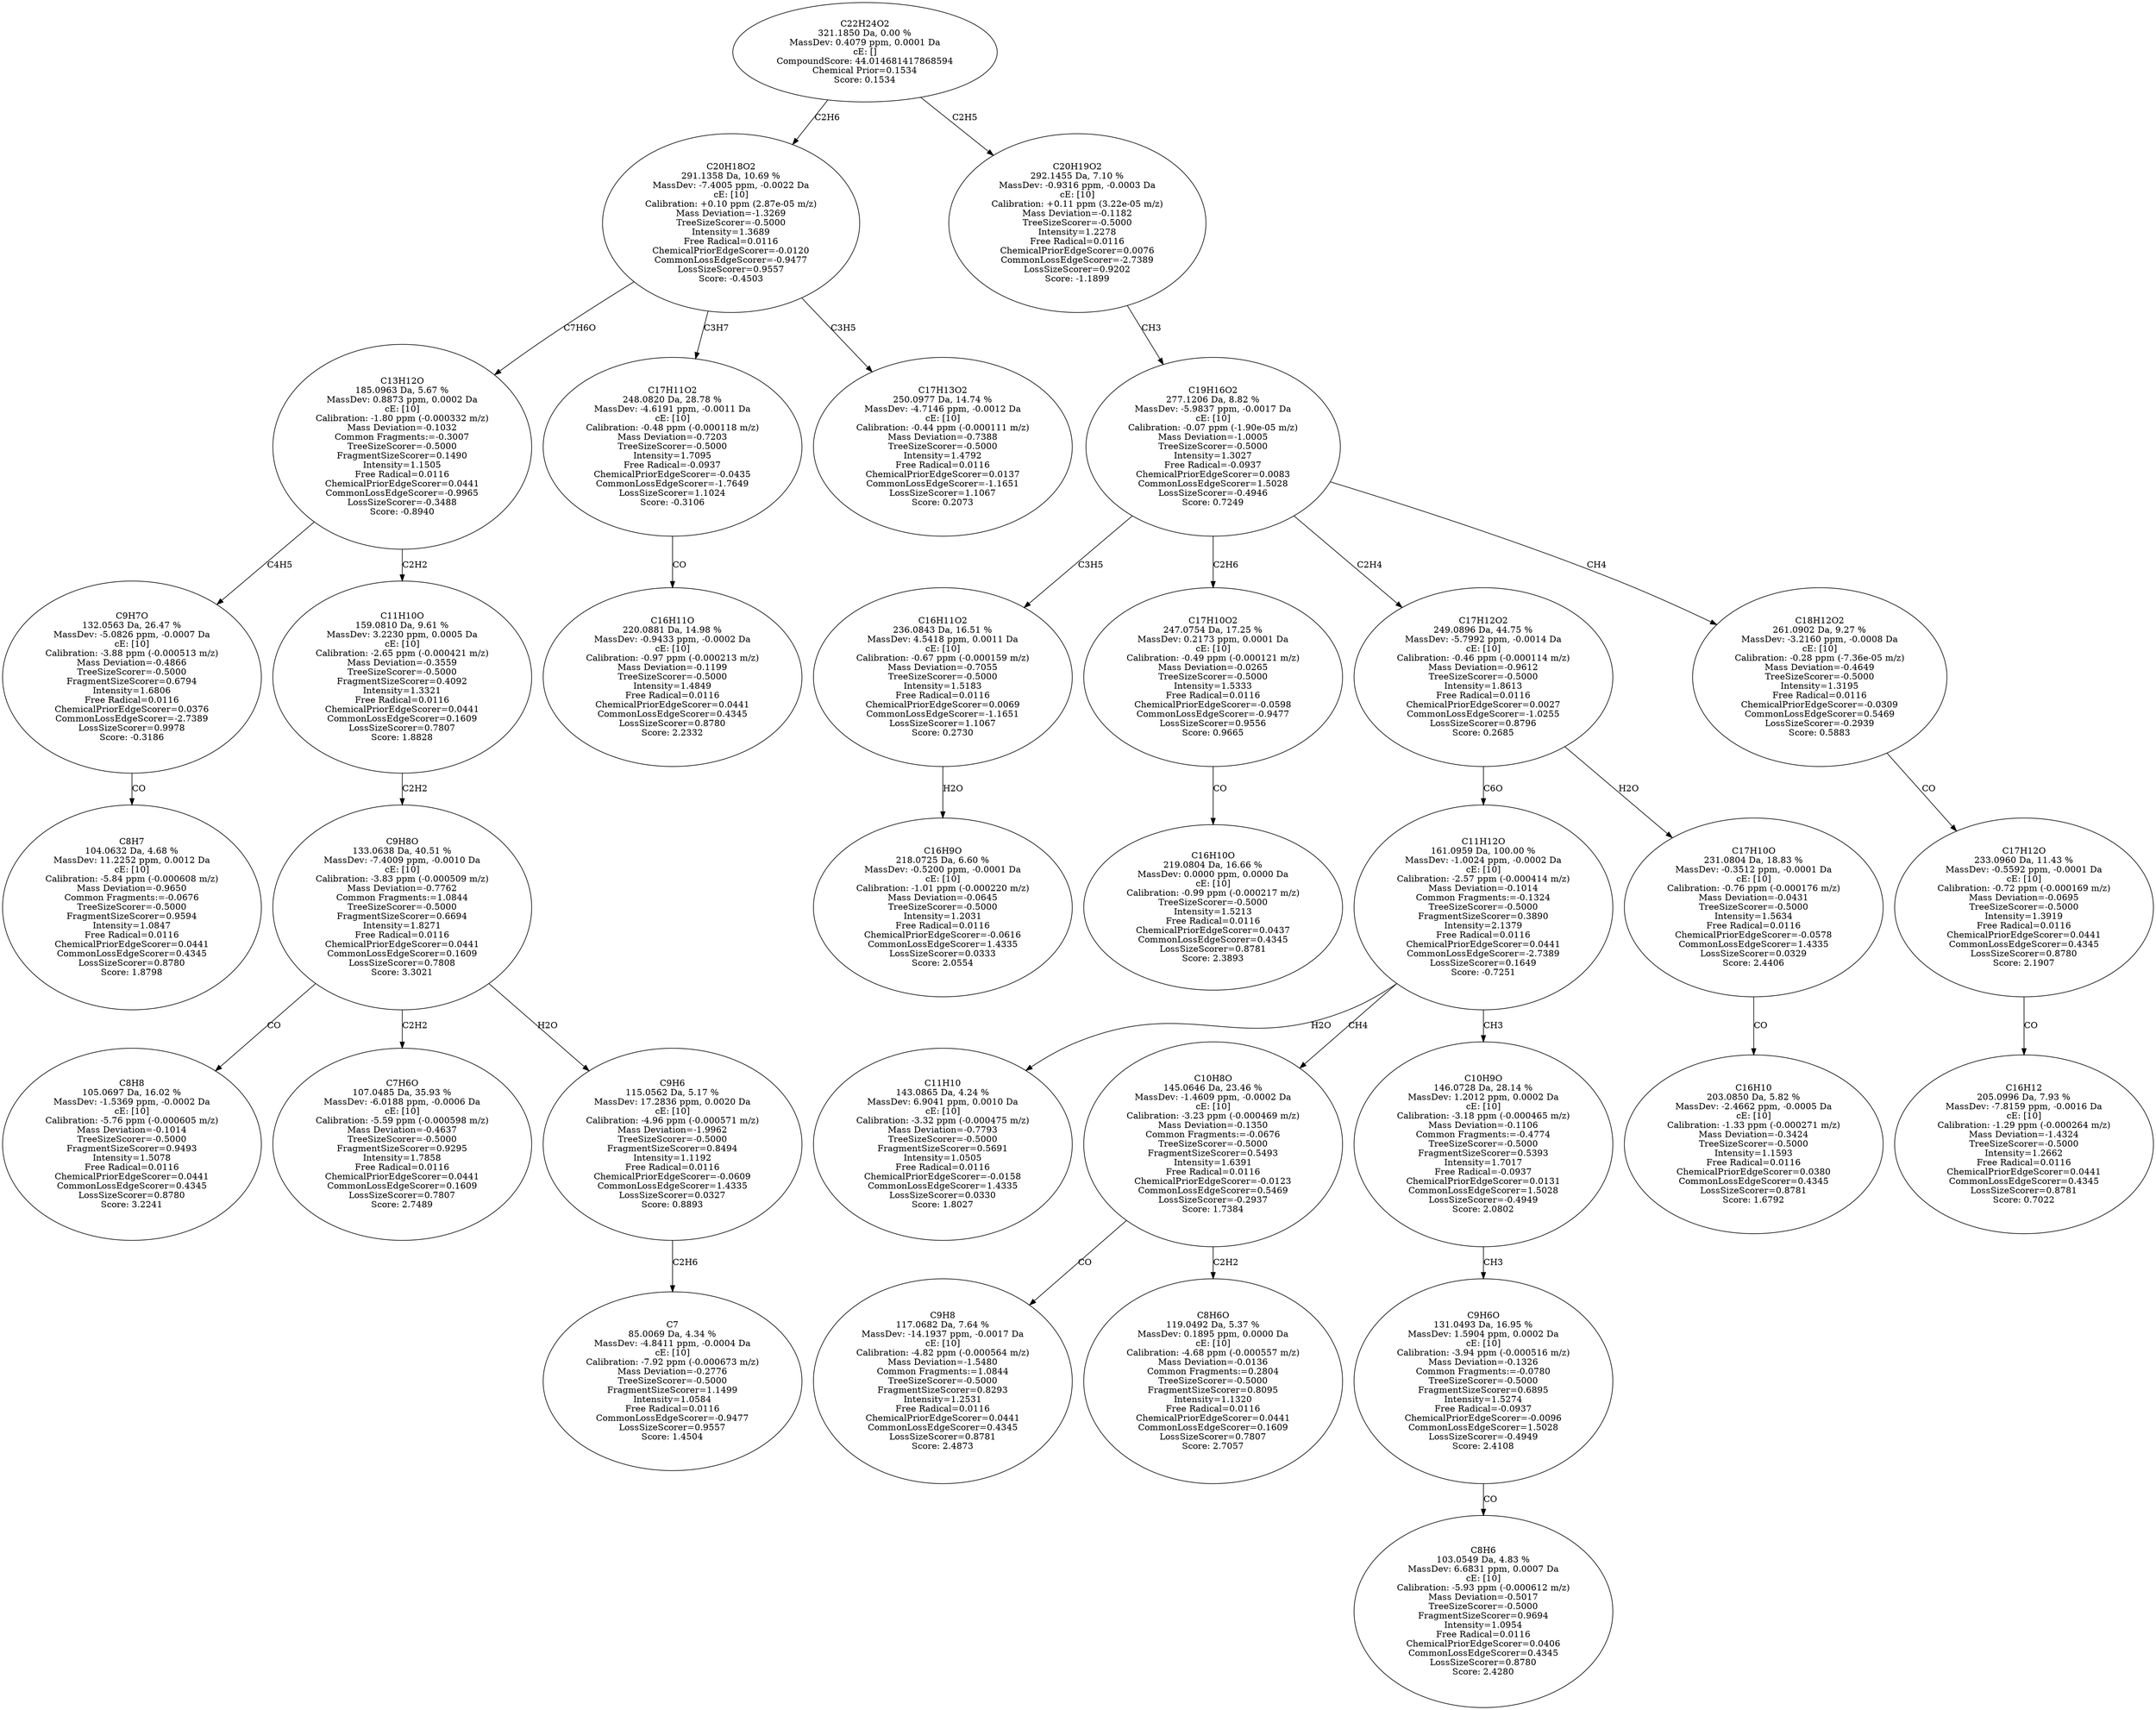 strict digraph {
v1 [label="C8H7\n104.0632 Da, 4.68 %\nMassDev: 11.2252 ppm, 0.0012 Da\ncE: [10]\nCalibration: -5.84 ppm (-0.000608 m/z)\nMass Deviation=-0.9650\nCommon Fragments:=-0.0676\nTreeSizeScorer=-0.5000\nFragmentSizeScorer=0.9594\nIntensity=1.0847\nFree Radical=0.0116\nChemicalPriorEdgeScorer=0.0441\nCommonLossEdgeScorer=0.4345\nLossSizeScorer=0.8780\nScore: 1.8798"];
v2 [label="C9H7O\n132.0563 Da, 26.47 %\nMassDev: -5.0826 ppm, -0.0007 Da\ncE: [10]\nCalibration: -3.88 ppm (-0.000513 m/z)\nMass Deviation=-0.4866\nTreeSizeScorer=-0.5000\nFragmentSizeScorer=0.6794\nIntensity=1.6806\nFree Radical=0.0116\nChemicalPriorEdgeScorer=0.0376\nCommonLossEdgeScorer=-2.7389\nLossSizeScorer=0.9978\nScore: -0.3186"];
v3 [label="C8H8\n105.0697 Da, 16.02 %\nMassDev: -1.5369 ppm, -0.0002 Da\ncE: [10]\nCalibration: -5.76 ppm (-0.000605 m/z)\nMass Deviation=-0.1014\nTreeSizeScorer=-0.5000\nFragmentSizeScorer=0.9493\nIntensity=1.5078\nFree Radical=0.0116\nChemicalPriorEdgeScorer=0.0441\nCommonLossEdgeScorer=0.4345\nLossSizeScorer=0.8780\nScore: 3.2241"];
v4 [label="C7H6O\n107.0485 Da, 35.93 %\nMassDev: -6.0188 ppm, -0.0006 Da\ncE: [10]\nCalibration: -5.59 ppm (-0.000598 m/z)\nMass Deviation=-0.4637\nTreeSizeScorer=-0.5000\nFragmentSizeScorer=0.9295\nIntensity=1.7858\nFree Radical=0.0116\nChemicalPriorEdgeScorer=0.0441\nCommonLossEdgeScorer=0.1609\nLossSizeScorer=0.7807\nScore: 2.7489"];
v5 [label="C7\n85.0069 Da, 4.34 %\nMassDev: -4.8411 ppm, -0.0004 Da\ncE: [10]\nCalibration: -7.92 ppm (-0.000673 m/z)\nMass Deviation=-0.2776\nTreeSizeScorer=-0.5000\nFragmentSizeScorer=1.1499\nIntensity=1.0584\nFree Radical=0.0116\nCommonLossEdgeScorer=-0.9477\nLossSizeScorer=0.9557\nScore: 1.4504"];
v6 [label="C9H6\n115.0562 Da, 5.17 %\nMassDev: 17.2836 ppm, 0.0020 Da\ncE: [10]\nCalibration: -4.96 ppm (-0.000571 m/z)\nMass Deviation=-1.9962\nTreeSizeScorer=-0.5000\nFragmentSizeScorer=0.8494\nIntensity=1.1192\nFree Radical=0.0116\nChemicalPriorEdgeScorer=-0.0609\nCommonLossEdgeScorer=1.4335\nLossSizeScorer=0.0327\nScore: 0.8893"];
v7 [label="C9H8O\n133.0638 Da, 40.51 %\nMassDev: -7.4009 ppm, -0.0010 Da\ncE: [10]\nCalibration: -3.83 ppm (-0.000509 m/z)\nMass Deviation=-0.7762\nCommon Fragments:=1.0844\nTreeSizeScorer=-0.5000\nFragmentSizeScorer=0.6694\nIntensity=1.8271\nFree Radical=0.0116\nChemicalPriorEdgeScorer=0.0441\nCommonLossEdgeScorer=0.1609\nLossSizeScorer=0.7808\nScore: 3.3021"];
v8 [label="C11H10O\n159.0810 Da, 9.61 %\nMassDev: 3.2230 ppm, 0.0005 Da\ncE: [10]\nCalibration: -2.65 ppm (-0.000421 m/z)\nMass Deviation=-0.3559\nTreeSizeScorer=-0.5000\nFragmentSizeScorer=0.4092\nIntensity=1.3321\nFree Radical=0.0116\nChemicalPriorEdgeScorer=0.0441\nCommonLossEdgeScorer=0.1609\nLossSizeScorer=0.7807\nScore: 1.8828"];
v9 [label="C13H12O\n185.0963 Da, 5.67 %\nMassDev: 0.8873 ppm, 0.0002 Da\ncE: [10]\nCalibration: -1.80 ppm (-0.000332 m/z)\nMass Deviation=-0.1032\nCommon Fragments:=-0.3007\nTreeSizeScorer=-0.5000\nFragmentSizeScorer=0.1490\nIntensity=1.1505\nFree Radical=0.0116\nChemicalPriorEdgeScorer=0.0441\nCommonLossEdgeScorer=-0.9965\nLossSizeScorer=-0.3488\nScore: -0.8940"];
v10 [label="C16H11O\n220.0881 Da, 14.98 %\nMassDev: -0.9433 ppm, -0.0002 Da\ncE: [10]\nCalibration: -0.97 ppm (-0.000213 m/z)\nMass Deviation=-0.1199\nTreeSizeScorer=-0.5000\nIntensity=1.4849\nFree Radical=0.0116\nChemicalPriorEdgeScorer=0.0441\nCommonLossEdgeScorer=0.4345\nLossSizeScorer=0.8780\nScore: 2.2332"];
v11 [label="C17H11O2\n248.0820 Da, 28.78 %\nMassDev: -4.6191 ppm, -0.0011 Da\ncE: [10]\nCalibration: -0.48 ppm (-0.000118 m/z)\nMass Deviation=-0.7203\nTreeSizeScorer=-0.5000\nIntensity=1.7095\nFree Radical=-0.0937\nChemicalPriorEdgeScorer=-0.0435\nCommonLossEdgeScorer=-1.7649\nLossSizeScorer=1.1024\nScore: -0.3106"];
v12 [label="C17H13O2\n250.0977 Da, 14.74 %\nMassDev: -4.7146 ppm, -0.0012 Da\ncE: [10]\nCalibration: -0.44 ppm (-0.000111 m/z)\nMass Deviation=-0.7388\nTreeSizeScorer=-0.5000\nIntensity=1.4792\nFree Radical=0.0116\nChemicalPriorEdgeScorer=0.0137\nCommonLossEdgeScorer=-1.1651\nLossSizeScorer=1.1067\nScore: 0.2073"];
v13 [label="C20H18O2\n291.1358 Da, 10.69 %\nMassDev: -7.4005 ppm, -0.0022 Da\ncE: [10]\nCalibration: +0.10 ppm (2.87e-05 m/z)\nMass Deviation=-1.3269\nTreeSizeScorer=-0.5000\nIntensity=1.3689\nFree Radical=0.0116\nChemicalPriorEdgeScorer=-0.0120\nCommonLossEdgeScorer=-0.9477\nLossSizeScorer=0.9557\nScore: -0.4503"];
v14 [label="C16H9O\n218.0725 Da, 6.60 %\nMassDev: -0.5200 ppm, -0.0001 Da\ncE: [10]\nCalibration: -1.01 ppm (-0.000220 m/z)\nMass Deviation=-0.0645\nTreeSizeScorer=-0.5000\nIntensity=1.2031\nFree Radical=0.0116\nChemicalPriorEdgeScorer=-0.0616\nCommonLossEdgeScorer=1.4335\nLossSizeScorer=0.0333\nScore: 2.0554"];
v15 [label="C16H11O2\n236.0843 Da, 16.51 %\nMassDev: 4.5418 ppm, 0.0011 Da\ncE: [10]\nCalibration: -0.67 ppm (-0.000159 m/z)\nMass Deviation=-0.7055\nTreeSizeScorer=-0.5000\nIntensity=1.5183\nFree Radical=0.0116\nChemicalPriorEdgeScorer=0.0069\nCommonLossEdgeScorer=-1.1651\nLossSizeScorer=1.1067\nScore: 0.2730"];
v16 [label="C16H10O\n219.0804 Da, 16.66 %\nMassDev: 0.0000 ppm, 0.0000 Da\ncE: [10]\nCalibration: -0.99 ppm (-0.000217 m/z)\nTreeSizeScorer=-0.5000\nIntensity=1.5213\nFree Radical=0.0116\nChemicalPriorEdgeScorer=0.0437\nCommonLossEdgeScorer=0.4345\nLossSizeScorer=0.8781\nScore: 2.3893"];
v17 [label="C17H10O2\n247.0754 Da, 17.25 %\nMassDev: 0.2173 ppm, 0.0001 Da\ncE: [10]\nCalibration: -0.49 ppm (-0.000121 m/z)\nMass Deviation=-0.0265\nTreeSizeScorer=-0.5000\nIntensity=1.5333\nFree Radical=0.0116\nChemicalPriorEdgeScorer=-0.0598\nCommonLossEdgeScorer=-0.9477\nLossSizeScorer=0.9556\nScore: 0.9665"];
v18 [label="C11H10\n143.0865 Da, 4.24 %\nMassDev: 6.9041 ppm, 0.0010 Da\ncE: [10]\nCalibration: -3.32 ppm (-0.000475 m/z)\nMass Deviation=-0.7793\nTreeSizeScorer=-0.5000\nFragmentSizeScorer=0.5691\nIntensity=1.0505\nFree Radical=0.0116\nChemicalPriorEdgeScorer=-0.0158\nCommonLossEdgeScorer=1.4335\nLossSizeScorer=0.0330\nScore: 1.8027"];
v19 [label="C9H8\n117.0682 Da, 7.64 %\nMassDev: -14.1937 ppm, -0.0017 Da\ncE: [10]\nCalibration: -4.82 ppm (-0.000564 m/z)\nMass Deviation=-1.5480\nCommon Fragments:=1.0844\nTreeSizeScorer=-0.5000\nFragmentSizeScorer=0.8293\nIntensity=1.2531\nFree Radical=0.0116\nChemicalPriorEdgeScorer=0.0441\nCommonLossEdgeScorer=0.4345\nLossSizeScorer=0.8781\nScore: 2.4873"];
v20 [label="C8H6O\n119.0492 Da, 5.37 %\nMassDev: 0.1895 ppm, 0.0000 Da\ncE: [10]\nCalibration: -4.68 ppm (-0.000557 m/z)\nMass Deviation=-0.0136\nCommon Fragments:=0.2804\nTreeSizeScorer=-0.5000\nFragmentSizeScorer=0.8095\nIntensity=1.1320\nFree Radical=0.0116\nChemicalPriorEdgeScorer=0.0441\nCommonLossEdgeScorer=0.1609\nLossSizeScorer=0.7807\nScore: 2.7057"];
v21 [label="C10H8O\n145.0646 Da, 23.46 %\nMassDev: -1.4609 ppm, -0.0002 Da\ncE: [10]\nCalibration: -3.23 ppm (-0.000469 m/z)\nMass Deviation=-0.1350\nCommon Fragments:=-0.0676\nTreeSizeScorer=-0.5000\nFragmentSizeScorer=0.5493\nIntensity=1.6391\nFree Radical=0.0116\nChemicalPriorEdgeScorer=-0.0123\nCommonLossEdgeScorer=0.5469\nLossSizeScorer=-0.2937\nScore: 1.7384"];
v22 [label="C8H6\n103.0549 Da, 4.83 %\nMassDev: 6.6831 ppm, 0.0007 Da\ncE: [10]\nCalibration: -5.93 ppm (-0.000612 m/z)\nMass Deviation=-0.5017\nTreeSizeScorer=-0.5000\nFragmentSizeScorer=0.9694\nIntensity=1.0954\nFree Radical=0.0116\nChemicalPriorEdgeScorer=0.0406\nCommonLossEdgeScorer=0.4345\nLossSizeScorer=0.8780\nScore: 2.4280"];
v23 [label="C9H6O\n131.0493 Da, 16.95 %\nMassDev: 1.5904 ppm, 0.0002 Da\ncE: [10]\nCalibration: -3.94 ppm (-0.000516 m/z)\nMass Deviation=-0.1326\nCommon Fragments:=-0.0780\nTreeSizeScorer=-0.5000\nFragmentSizeScorer=0.6895\nIntensity=1.5274\nFree Radical=-0.0937\nChemicalPriorEdgeScorer=-0.0096\nCommonLossEdgeScorer=1.5028\nLossSizeScorer=-0.4949\nScore: 2.4108"];
v24 [label="C10H9O\n146.0728 Da, 28.14 %\nMassDev: 1.2012 ppm, 0.0002 Da\ncE: [10]\nCalibration: -3.18 ppm (-0.000465 m/z)\nMass Deviation=-0.1106\nCommon Fragments:=-0.4774\nTreeSizeScorer=-0.5000\nFragmentSizeScorer=0.5393\nIntensity=1.7017\nFree Radical=-0.0937\nChemicalPriorEdgeScorer=0.0131\nCommonLossEdgeScorer=1.5028\nLossSizeScorer=-0.4949\nScore: 2.0802"];
v25 [label="C11H12O\n161.0959 Da, 100.00 %\nMassDev: -1.0024 ppm, -0.0002 Da\ncE: [10]\nCalibration: -2.57 ppm (-0.000414 m/z)\nMass Deviation=-0.1014\nCommon Fragments:=-0.1324\nTreeSizeScorer=-0.5000\nFragmentSizeScorer=0.3890\nIntensity=2.1379\nFree Radical=0.0116\nChemicalPriorEdgeScorer=0.0441\nCommonLossEdgeScorer=-2.7389\nLossSizeScorer=0.1649\nScore: -0.7251"];
v26 [label="C16H10\n203.0850 Da, 5.82 %\nMassDev: -2.4662 ppm, -0.0005 Da\ncE: [10]\nCalibration: -1.33 ppm (-0.000271 m/z)\nMass Deviation=-0.3424\nTreeSizeScorer=-0.5000\nIntensity=1.1593\nFree Radical=0.0116\nChemicalPriorEdgeScorer=0.0380\nCommonLossEdgeScorer=0.4345\nLossSizeScorer=0.8781\nScore: 1.6792"];
v27 [label="C17H10O\n231.0804 Da, 18.83 %\nMassDev: -0.3512 ppm, -0.0001 Da\ncE: [10]\nCalibration: -0.76 ppm (-0.000176 m/z)\nMass Deviation=-0.0431\nTreeSizeScorer=-0.5000\nIntensity=1.5634\nFree Radical=0.0116\nChemicalPriorEdgeScorer=-0.0578\nCommonLossEdgeScorer=1.4335\nLossSizeScorer=0.0329\nScore: 2.4406"];
v28 [label="C17H12O2\n249.0896 Da, 44.75 %\nMassDev: -5.7992 ppm, -0.0014 Da\ncE: [10]\nCalibration: -0.46 ppm (-0.000114 m/z)\nMass Deviation=-0.9612\nTreeSizeScorer=-0.5000\nIntensity=1.8613\nFree Radical=0.0116\nChemicalPriorEdgeScorer=0.0027\nCommonLossEdgeScorer=-1.0255\nLossSizeScorer=0.8796\nScore: 0.2685"];
v29 [label="C16H12\n205.0996 Da, 7.93 %\nMassDev: -7.8159 ppm, -0.0016 Da\ncE: [10]\nCalibration: -1.29 ppm (-0.000264 m/z)\nMass Deviation=-1.4324\nTreeSizeScorer=-0.5000\nIntensity=1.2662\nFree Radical=0.0116\nChemicalPriorEdgeScorer=0.0441\nCommonLossEdgeScorer=0.4345\nLossSizeScorer=0.8781\nScore: 0.7022"];
v30 [label="C17H12O\n233.0960 Da, 11.43 %\nMassDev: -0.5592 ppm, -0.0001 Da\ncE: [10]\nCalibration: -0.72 ppm (-0.000169 m/z)\nMass Deviation=-0.0695\nTreeSizeScorer=-0.5000\nIntensity=1.3919\nFree Radical=0.0116\nChemicalPriorEdgeScorer=0.0441\nCommonLossEdgeScorer=0.4345\nLossSizeScorer=0.8780\nScore: 2.1907"];
v31 [label="C18H12O2\n261.0902 Da, 9.27 %\nMassDev: -3.2160 ppm, -0.0008 Da\ncE: [10]\nCalibration: -0.28 ppm (-7.36e-05 m/z)\nMass Deviation=-0.4649\nTreeSizeScorer=-0.5000\nIntensity=1.3195\nFree Radical=0.0116\nChemicalPriorEdgeScorer=-0.0309\nCommonLossEdgeScorer=0.5469\nLossSizeScorer=-0.2939\nScore: 0.5883"];
v32 [label="C19H16O2\n277.1206 Da, 8.82 %\nMassDev: -5.9837 ppm, -0.0017 Da\ncE: [10]\nCalibration: -0.07 ppm (-1.90e-05 m/z)\nMass Deviation=-1.0005\nTreeSizeScorer=-0.5000\nIntensity=1.3027\nFree Radical=-0.0937\nChemicalPriorEdgeScorer=0.0083\nCommonLossEdgeScorer=1.5028\nLossSizeScorer=-0.4946\nScore: 0.7249"];
v33 [label="C20H19O2\n292.1455 Da, 7.10 %\nMassDev: -0.9316 ppm, -0.0003 Da\ncE: [10]\nCalibration: +0.11 ppm (3.22e-05 m/z)\nMass Deviation=-0.1182\nTreeSizeScorer=-0.5000\nIntensity=1.2278\nFree Radical=0.0116\nChemicalPriorEdgeScorer=0.0076\nCommonLossEdgeScorer=-2.7389\nLossSizeScorer=0.9202\nScore: -1.1899"];
v34 [label="C22H24O2\n321.1850 Da, 0.00 %\nMassDev: 0.4079 ppm, 0.0001 Da\ncE: []\nCompoundScore: 44.014681417868594\nChemical Prior=0.1534\nScore: 0.1534"];
v2 -> v1 [label="CO"];
v9 -> v2 [label="C4H5"];
v7 -> v3 [label="CO"];
v7 -> v4 [label="C2H2"];
v6 -> v5 [label="C2H6"];
v7 -> v6 [label="H2O"];
v8 -> v7 [label="C2H2"];
v9 -> v8 [label="C2H2"];
v13 -> v9 [label="C7H6O"];
v11 -> v10 [label="CO"];
v13 -> v11 [label="C3H7"];
v13 -> v12 [label="C3H5"];
v34 -> v13 [label="C2H6"];
v15 -> v14 [label="H2O"];
v32 -> v15 [label="C3H5"];
v17 -> v16 [label="CO"];
v32 -> v17 [label="C2H6"];
v25 -> v18 [label="H2O"];
v21 -> v19 [label="CO"];
v21 -> v20 [label="C2H2"];
v25 -> v21 [label="CH4"];
v23 -> v22 [label="CO"];
v24 -> v23 [label="CH3"];
v25 -> v24 [label="CH3"];
v28 -> v25 [label="C6O"];
v27 -> v26 [label="CO"];
v28 -> v27 [label="H2O"];
v32 -> v28 [label="C2H4"];
v30 -> v29 [label="CO"];
v31 -> v30 [label="CO"];
v32 -> v31 [label="CH4"];
v33 -> v32 [label="CH3"];
v34 -> v33 [label="C2H5"];
}